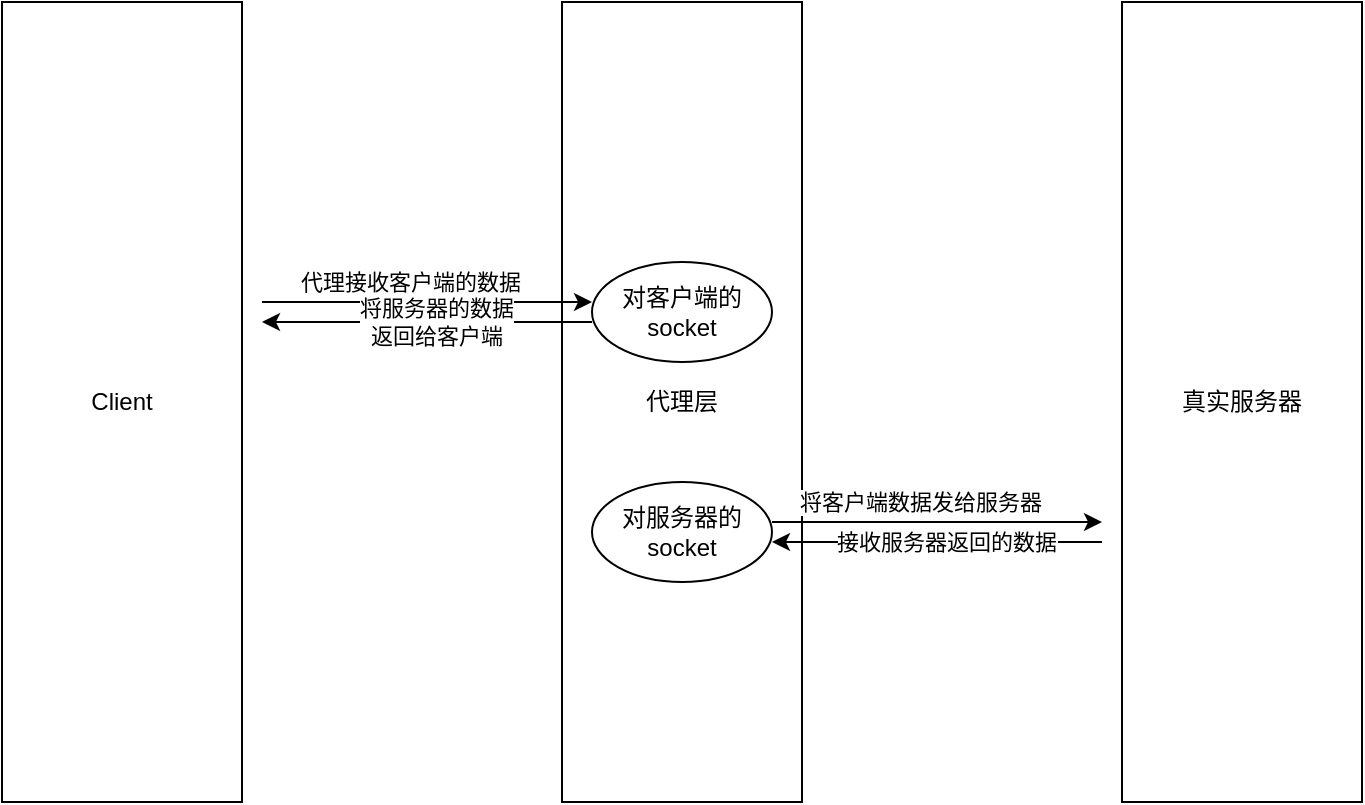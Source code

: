 <mxfile version="16.6.3" type="github"><diagram id="l4AUtqyg1EdULOGnquzN" name="第 1 页"><mxGraphModel dx="1186" dy="663" grid="1" gridSize="10" guides="1" tooltips="1" connect="1" arrows="1" fold="1" page="1" pageScale="1" pageWidth="850" pageHeight="1100" math="0" shadow="0"><root><mxCell id="0"/><mxCell id="1" parent="0"/><mxCell id="jDWuyVZ5gkx2eaqBivmM-1" value="Client" style="rounded=0;whiteSpace=wrap;html=1;" parent="1" vertex="1"><mxGeometry x="110" y="140" width="120" height="400" as="geometry"/></mxCell><mxCell id="jDWuyVZ5gkx2eaqBivmM-2" value="代理层" style="rounded=0;whiteSpace=wrap;html=1;" parent="1" vertex="1"><mxGeometry x="390" y="140" width="120" height="400" as="geometry"/></mxCell><mxCell id="jDWuyVZ5gkx2eaqBivmM-9" value="真实服务器" style="rounded=0;whiteSpace=wrap;html=1;" parent="1" vertex="1"><mxGeometry x="670" y="140" width="120" height="400" as="geometry"/></mxCell><mxCell id="jDWuyVZ5gkx2eaqBivmM-27" style="edgeStyle=orthogonalEdgeStyle;rounded=0;orthogonalLoop=1;jettySize=auto;html=1;exitX=1;exitY=0.5;exitDx=0;exitDy=0;" parent="1" edge="1"><mxGeometry relative="1" as="geometry"><mxPoint x="495.0" y="400" as="sourcePoint"/><mxPoint x="660" y="400" as="targetPoint"/></mxGeometry></mxCell><mxCell id="jDWuyVZ5gkx2eaqBivmM-28" value="将客户端数据发给服务器" style="edgeLabel;html=1;align=center;verticalAlign=middle;resizable=0;points=[];" parent="jDWuyVZ5gkx2eaqBivmM-27" vertex="1" connectable="0"><mxGeometry x="-0.218" y="-1" relative="1" as="geometry"><mxPoint x="9" y="-11" as="offset"/></mxGeometry></mxCell><mxCell id="jDWuyVZ5gkx2eaqBivmM-29" value="" style="endArrow=classic;html=1;rounded=0;" parent="1" edge="1"><mxGeometry width="50" height="50" relative="1" as="geometry"><mxPoint x="660" y="410" as="sourcePoint"/><mxPoint x="495" y="410" as="targetPoint"/></mxGeometry></mxCell><mxCell id="jDWuyVZ5gkx2eaqBivmM-30" value="接收服务器返回的数据" style="edgeLabel;html=1;align=center;verticalAlign=middle;resizable=0;points=[];" parent="jDWuyVZ5gkx2eaqBivmM-29" vertex="1" connectable="0"><mxGeometry x="-0.057" relative="1" as="geometry"><mxPoint as="offset"/></mxGeometry></mxCell><mxCell id="jDWuyVZ5gkx2eaqBivmM-31" value="对客户端的socket" style="ellipse;whiteSpace=wrap;html=1;" parent="1" vertex="1"><mxGeometry x="405" y="270" width="90" height="50" as="geometry"/></mxCell><mxCell id="jDWuyVZ5gkx2eaqBivmM-21" style="edgeStyle=orthogonalEdgeStyle;rounded=0;orthogonalLoop=1;jettySize=auto;html=1;entryX=-0.033;entryY=0.075;entryDx=0;entryDy=0;entryPerimeter=0;" parent="1" edge="1"><mxGeometry relative="1" as="geometry"><mxPoint x="240" y="290" as="sourcePoint"/><mxPoint x="405" y="290" as="targetPoint"/></mxGeometry></mxCell><mxCell id="jDWuyVZ5gkx2eaqBivmM-22" value="代理接收客户端的数据" style="edgeLabel;html=1;align=center;verticalAlign=middle;resizable=0;points=[];" parent="jDWuyVZ5gkx2eaqBivmM-21" vertex="1" connectable="0"><mxGeometry x="-0.218" y="-1" relative="1" as="geometry"><mxPoint x="9" y="-11" as="offset"/></mxGeometry></mxCell><mxCell id="jDWuyVZ5gkx2eaqBivmM-23" value="" style="endArrow=classic;html=1;rounded=0;" parent="1" edge="1"><mxGeometry width="50" height="50" relative="1" as="geometry"><mxPoint x="405" y="300" as="sourcePoint"/><mxPoint x="240" y="300" as="targetPoint"/></mxGeometry></mxCell><mxCell id="jDWuyVZ5gkx2eaqBivmM-26" value="将服务器的数据&lt;br&gt;返回给客户端" style="edgeLabel;html=1;align=center;verticalAlign=middle;resizable=0;points=[];" parent="jDWuyVZ5gkx2eaqBivmM-23" vertex="1" connectable="0"><mxGeometry x="-0.057" relative="1" as="geometry"><mxPoint as="offset"/></mxGeometry></mxCell><mxCell id="jDWuyVZ5gkx2eaqBivmM-32" value="对服务器的&lt;br&gt;socket" style="ellipse;whiteSpace=wrap;html=1;" parent="1" vertex="1"><mxGeometry x="405" y="380" width="90" height="50" as="geometry"/></mxCell></root></mxGraphModel></diagram></mxfile>